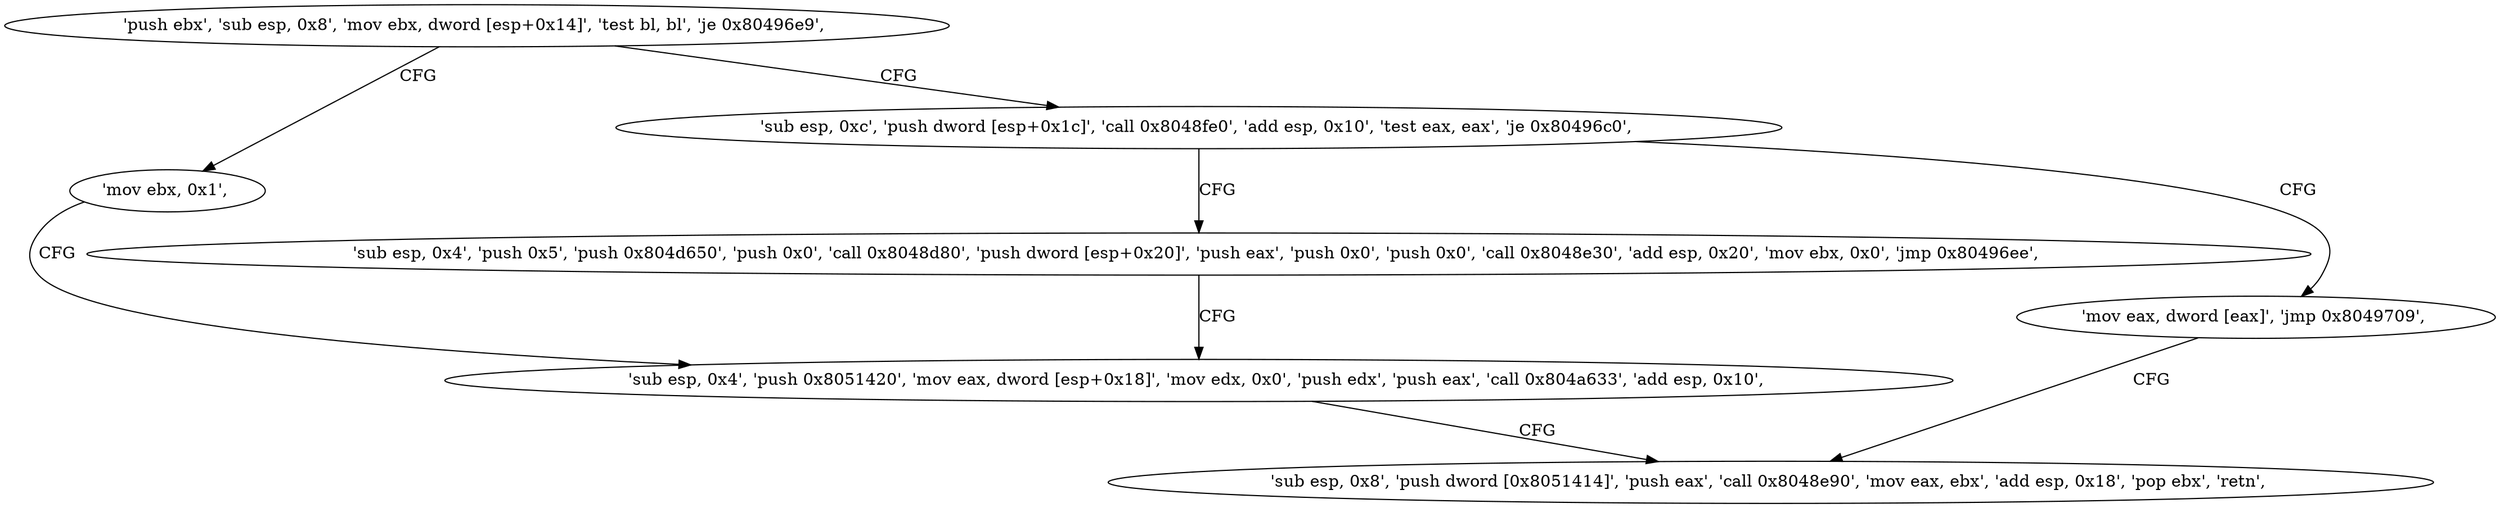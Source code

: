 digraph "func" {
"134518429" [label = "'push ebx', 'sub esp, 0x8', 'mov ebx, dword [esp+0x14]', 'test bl, bl', 'je 0x80496e9', " ]
"134518505" [label = "'mov ebx, 0x1', " ]
"134518441" [label = "'sub esp, 0xc', 'push dword [esp+0x1c]', 'call 0x8048fe0', 'add esp, 0x10', 'test eax, eax', 'je 0x80496c0', " ]
"134518510" [label = "'sub esp, 0x4', 'push 0x8051420', 'mov eax, dword [esp+0x18]', 'mov edx, 0x0', 'push edx', 'push eax', 'call 0x804a633', 'add esp, 0x10', " ]
"134518464" [label = "'sub esp, 0x4', 'push 0x5', 'push 0x804d650', 'push 0x0', 'call 0x8048d80', 'push dword [esp+0x20]', 'push eax', 'push 0x0', 'push 0x0', 'call 0x8048e30', 'add esp, 0x20', 'mov ebx, 0x0', 'jmp 0x80496ee', " ]
"134518460" [label = "'mov eax, dword [eax]', 'jmp 0x8049709', " ]
"134518537" [label = "'sub esp, 0x8', 'push dword [0x8051414]', 'push eax', 'call 0x8048e90', 'mov eax, ebx', 'add esp, 0x18', 'pop ebx', 'retn', " ]
"134518429" -> "134518505" [ label = "CFG" ]
"134518429" -> "134518441" [ label = "CFG" ]
"134518505" -> "134518510" [ label = "CFG" ]
"134518441" -> "134518464" [ label = "CFG" ]
"134518441" -> "134518460" [ label = "CFG" ]
"134518510" -> "134518537" [ label = "CFG" ]
"134518464" -> "134518510" [ label = "CFG" ]
"134518460" -> "134518537" [ label = "CFG" ]
}

